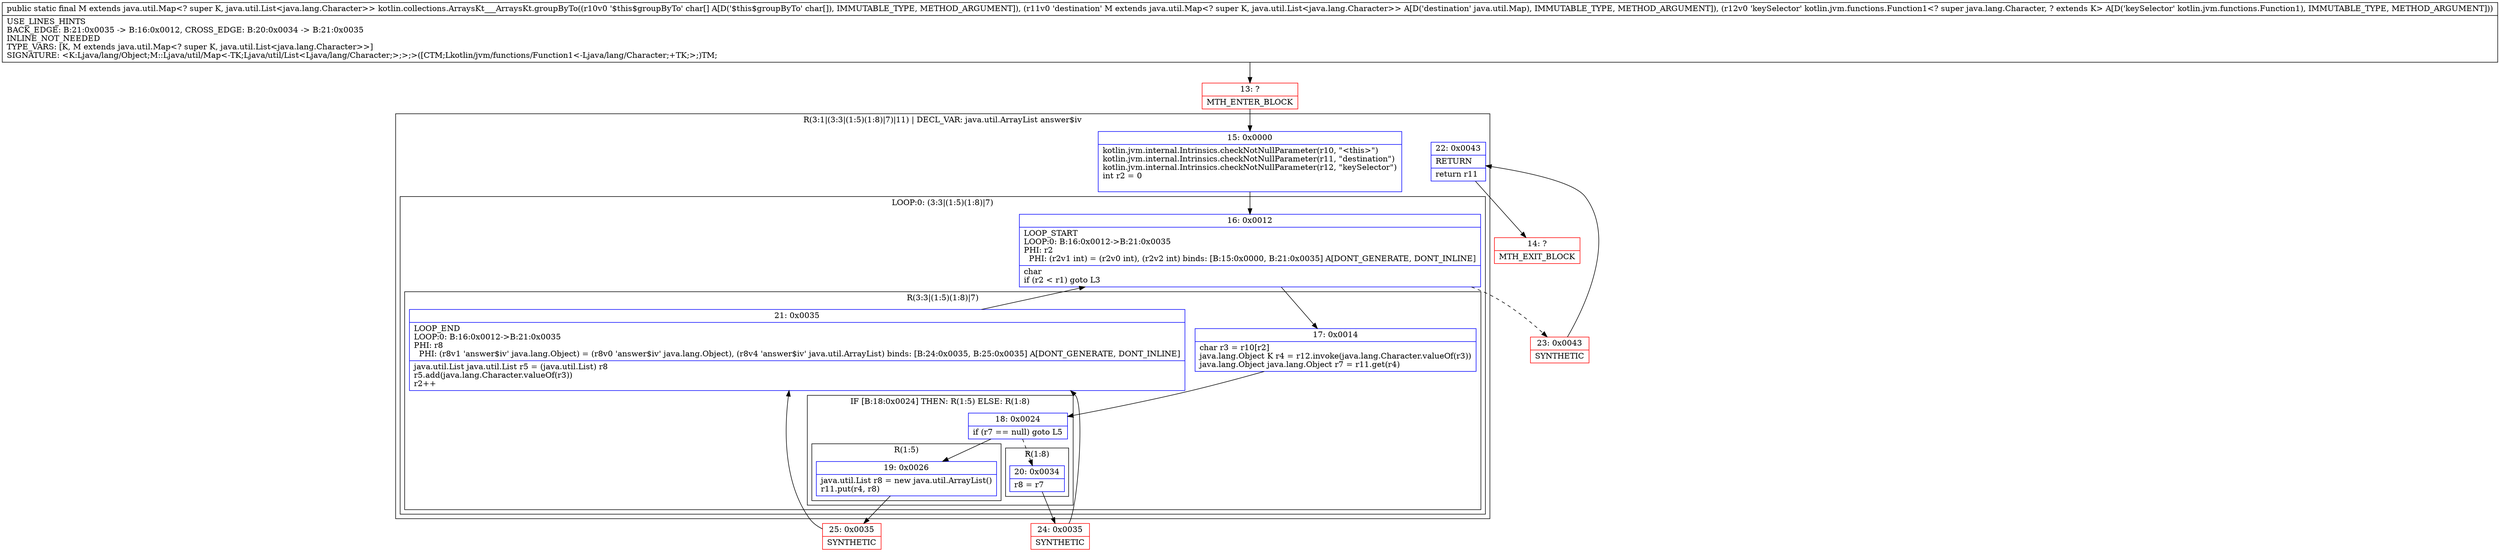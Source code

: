 digraph "CFG forkotlin.collections.ArraysKt___ArraysKt.groupByTo([CLjava\/util\/Map;Lkotlin\/jvm\/functions\/Function1;)Ljava\/util\/Map;" {
subgraph cluster_Region_1543881758 {
label = "R(3:1|(3:3|(1:5)(1:8)|7)|11) | DECL_VAR: java.util.ArrayList answer$iv\l";
node [shape=record,color=blue];
Node_15 [shape=record,label="{15\:\ 0x0000|kotlin.jvm.internal.Intrinsics.checkNotNullParameter(r10, \"\<this\>\")\lkotlin.jvm.internal.Intrinsics.checkNotNullParameter(r11, \"destination\")\lkotlin.jvm.internal.Intrinsics.checkNotNullParameter(r12, \"keySelector\")\lint r2 = 0\l\l}"];
subgraph cluster_LoopRegion_841560280 {
label = "LOOP:0: (3:3|(1:5)(1:8)|7)";
node [shape=record,color=blue];
Node_16 [shape=record,label="{16\:\ 0x0012|LOOP_START\lLOOP:0: B:16:0x0012\-\>B:21:0x0035\lPHI: r2 \l  PHI: (r2v1 int) = (r2v0 int), (r2v2 int) binds: [B:15:0x0000, B:21:0x0035] A[DONT_GENERATE, DONT_INLINE]\l|char \lif (r2 \< r1) goto L3\l}"];
subgraph cluster_Region_999173862 {
label = "R(3:3|(1:5)(1:8)|7)";
node [shape=record,color=blue];
Node_17 [shape=record,label="{17\:\ 0x0014|char r3 = r10[r2]\ljava.lang.Object K r4 = r12.invoke(java.lang.Character.valueOf(r3))\ljava.lang.Object java.lang.Object r7 = r11.get(r4)\l}"];
subgraph cluster_IfRegion_1506978516 {
label = "IF [B:18:0x0024] THEN: R(1:5) ELSE: R(1:8)";
node [shape=record,color=blue];
Node_18 [shape=record,label="{18\:\ 0x0024|if (r7 == null) goto L5\l}"];
subgraph cluster_Region_1241187304 {
label = "R(1:5)";
node [shape=record,color=blue];
Node_19 [shape=record,label="{19\:\ 0x0026|java.util.List r8 = new java.util.ArrayList()\lr11.put(r4, r8)\l}"];
}
subgraph cluster_Region_730177732 {
label = "R(1:8)";
node [shape=record,color=blue];
Node_20 [shape=record,label="{20\:\ 0x0034|r8 = r7\l}"];
}
}
Node_21 [shape=record,label="{21\:\ 0x0035|LOOP_END\lLOOP:0: B:16:0x0012\-\>B:21:0x0035\lPHI: r8 \l  PHI: (r8v1 'answer$iv' java.lang.Object) = (r8v0 'answer$iv' java.lang.Object), (r8v4 'answer$iv' java.util.ArrayList) binds: [B:24:0x0035, B:25:0x0035] A[DONT_GENERATE, DONT_INLINE]\l|java.util.List java.util.List r5 = (java.util.List) r8\lr5.add(java.lang.Character.valueOf(r3))\lr2++\l}"];
}
}
Node_22 [shape=record,label="{22\:\ 0x0043|RETURN\l|return r11\l}"];
}
Node_13 [shape=record,color=red,label="{13\:\ ?|MTH_ENTER_BLOCK\l}"];
Node_25 [shape=record,color=red,label="{25\:\ 0x0035|SYNTHETIC\l}"];
Node_24 [shape=record,color=red,label="{24\:\ 0x0035|SYNTHETIC\l}"];
Node_23 [shape=record,color=red,label="{23\:\ 0x0043|SYNTHETIC\l}"];
Node_14 [shape=record,color=red,label="{14\:\ ?|MTH_EXIT_BLOCK\l}"];
MethodNode[shape=record,label="{public static final M extends java.util.Map\<? super K, java.util.List\<java.lang.Character\>\> kotlin.collections.ArraysKt___ArraysKt.groupByTo((r10v0 '$this$groupByTo' char[] A[D('$this$groupByTo' char[]), IMMUTABLE_TYPE, METHOD_ARGUMENT]), (r11v0 'destination' M extends java.util.Map\<? super K, java.util.List\<java.lang.Character\>\> A[D('destination' java.util.Map), IMMUTABLE_TYPE, METHOD_ARGUMENT]), (r12v0 'keySelector' kotlin.jvm.functions.Function1\<? super java.lang.Character, ? extends K\> A[D('keySelector' kotlin.jvm.functions.Function1), IMMUTABLE_TYPE, METHOD_ARGUMENT]))  | USE_LINES_HINTS\lBACK_EDGE: B:21:0x0035 \-\> B:16:0x0012, CROSS_EDGE: B:20:0x0034 \-\> B:21:0x0035\lINLINE_NOT_NEEDED\lTYPE_VARS: [K, M extends java.util.Map\<? super K, java.util.List\<java.lang.Character\>\>]\lSIGNATURE: \<K:Ljava\/lang\/Object;M::Ljava\/util\/Map\<\-TK;Ljava\/util\/List\<Ljava\/lang\/Character;\>;\>;\>([CTM;Lkotlin\/jvm\/functions\/Function1\<\-Ljava\/lang\/Character;+TK;\>;)TM;\l}"];
MethodNode -> Node_13;Node_15 -> Node_16;
Node_16 -> Node_17;
Node_16 -> Node_23[style=dashed];
Node_17 -> Node_18;
Node_18 -> Node_19;
Node_18 -> Node_20[style=dashed];
Node_19 -> Node_25;
Node_20 -> Node_24;
Node_21 -> Node_16;
Node_22 -> Node_14;
Node_13 -> Node_15;
Node_25 -> Node_21;
Node_24 -> Node_21;
Node_23 -> Node_22;
}

